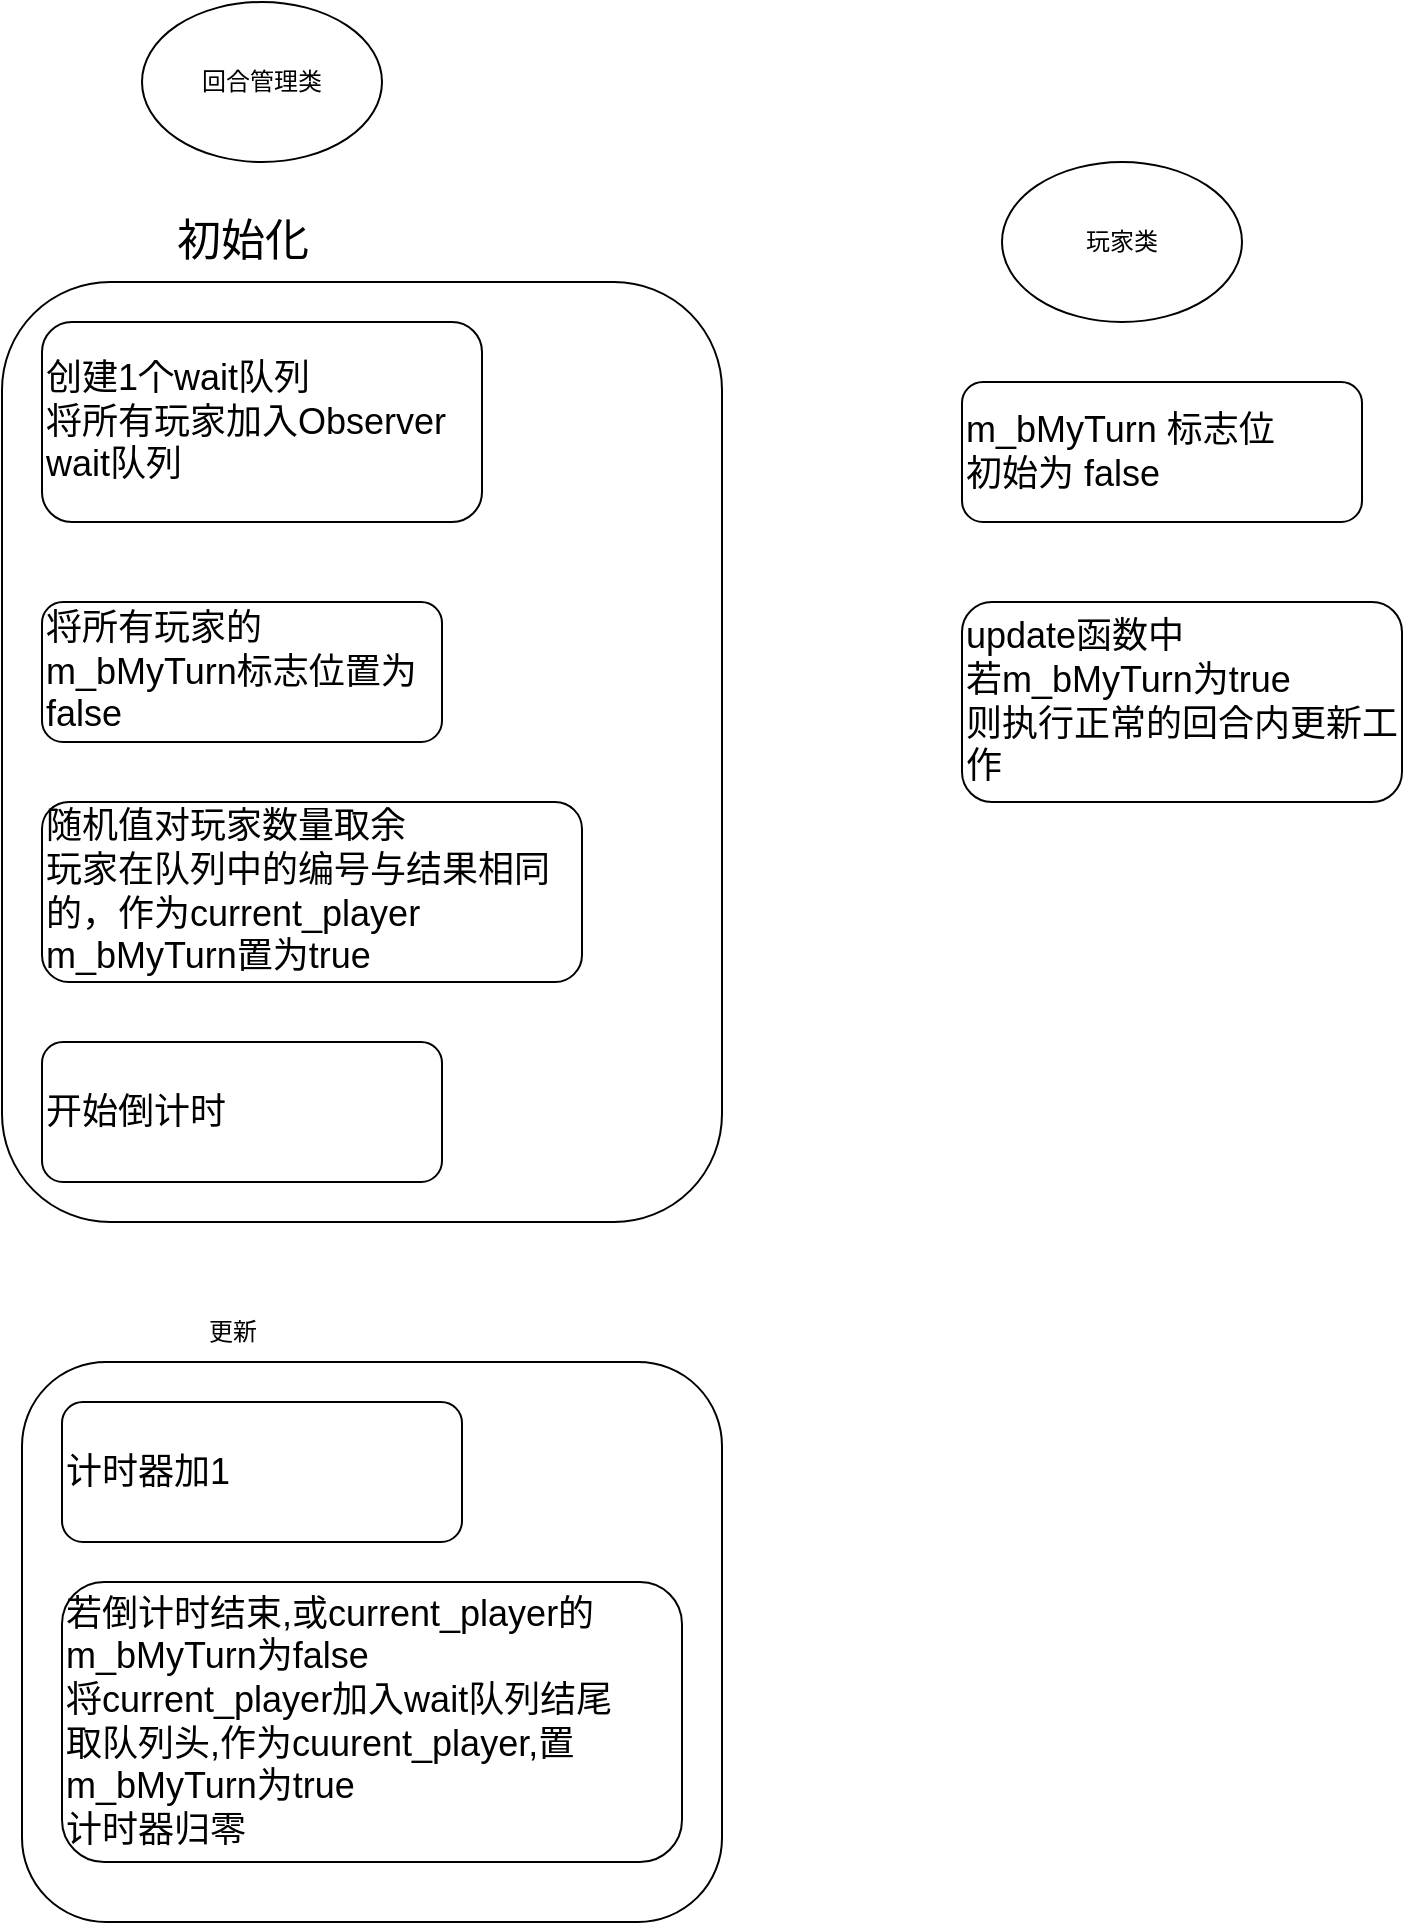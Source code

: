 <mxfile version="24.6.4" type="device">
  <diagram name="第 1 页" id="vcJsN9X2RdP99NHRuY0J">
    <mxGraphModel dx="864" dy="516" grid="1" gridSize="10" guides="1" tooltips="1" connect="1" arrows="1" fold="1" page="1" pageScale="1" pageWidth="827" pageHeight="1169" math="0" shadow="0">
      <root>
        <mxCell id="0" />
        <mxCell id="1" parent="0" />
        <mxCell id="Fs0TjwBJbksPh68TmBvu-14" value="" style="rounded=1;whiteSpace=wrap;html=1;" vertex="1" parent="1">
          <mxGeometry x="50" y="700" width="350" height="280" as="geometry" />
        </mxCell>
        <mxCell id="Fs0TjwBJbksPh68TmBvu-10" value="" style="rounded=1;whiteSpace=wrap;html=1;" vertex="1" parent="1">
          <mxGeometry x="40" y="160" width="360" height="470" as="geometry" />
        </mxCell>
        <mxCell id="Fs0TjwBJbksPh68TmBvu-1" value="回合管理类" style="ellipse;whiteSpace=wrap;html=1;" vertex="1" parent="1">
          <mxGeometry x="110" y="20" width="120" height="80" as="geometry" />
        </mxCell>
        <mxCell id="Fs0TjwBJbksPh68TmBvu-2" value="&lt;div&gt;创建1个&lt;span style=&quot;background-color: initial;&quot;&gt;wait队列&lt;/span&gt;&lt;/div&gt;将所有玩家加入Observer wait队列" style="rounded=1;whiteSpace=wrap;html=1;fontSize=18;align=left;" vertex="1" parent="1">
          <mxGeometry x="60" y="180" width="220" height="100" as="geometry" />
        </mxCell>
        <mxCell id="Fs0TjwBJbksPh68TmBvu-3" value="若倒计时结束,或current_player的m_bMyTurn为false&lt;div&gt;&lt;span style=&quot;background-color: initial;&quot;&gt;将current_player加入wait队列结尾&lt;/span&gt;&lt;br&gt;&lt;/div&gt;&lt;div&gt;取队列头,作为cuurent_player,置m_bMyTurn为true&lt;/div&gt;&lt;div&gt;计时器归零&lt;/div&gt;" style="rounded=1;whiteSpace=wrap;html=1;fontSize=18;align=left;" vertex="1" parent="1">
          <mxGeometry x="70" y="810" width="310" height="140" as="geometry" />
        </mxCell>
        <mxCell id="Fs0TjwBJbksPh68TmBvu-4" value="将所有玩家的m_bMyTurn标志位置为false" style="rounded=1;whiteSpace=wrap;html=1;fontSize=18;align=left;" vertex="1" parent="1">
          <mxGeometry x="60" y="320" width="200" height="70" as="geometry" />
        </mxCell>
        <mxCell id="Fs0TjwBJbksPh68TmBvu-5" value="玩家类" style="ellipse;whiteSpace=wrap;html=1;" vertex="1" parent="1">
          <mxGeometry x="540" y="100" width="120" height="80" as="geometry" />
        </mxCell>
        <mxCell id="Fs0TjwBJbksPh68TmBvu-6" value="m_bMyTurn 标志位&lt;div&gt;初始为 false&lt;/div&gt;" style="rounded=1;whiteSpace=wrap;html=1;fontSize=18;align=left;" vertex="1" parent="1">
          <mxGeometry x="520" y="210" width="200" height="70" as="geometry" />
        </mxCell>
        <mxCell id="Fs0TjwBJbksPh68TmBvu-7" value="随机值对玩家数量取余&lt;div&gt;玩家在队列中的编号与结果相同的，作为current_player&lt;/div&gt;&lt;div&gt;m_bMyTurn置为true&lt;/div&gt;" style="rounded=1;whiteSpace=wrap;html=1;fontSize=18;align=left;" vertex="1" parent="1">
          <mxGeometry x="60" y="420" width="270" height="90" as="geometry" />
        </mxCell>
        <mxCell id="Fs0TjwBJbksPh68TmBvu-8" value="update函数中&lt;div&gt;若m_bMyTurn为true&lt;/div&gt;&lt;div&gt;则执行正常的回合内更新工作&lt;/div&gt;" style="rounded=1;whiteSpace=wrap;html=1;fontSize=18;align=left;" vertex="1" parent="1">
          <mxGeometry x="520" y="320" width="220" height="100" as="geometry" />
        </mxCell>
        <mxCell id="Fs0TjwBJbksPh68TmBvu-9" value="开始倒计时" style="rounded=1;whiteSpace=wrap;html=1;fontSize=18;align=left;" vertex="1" parent="1">
          <mxGeometry x="60" y="540" width="200" height="70" as="geometry" />
        </mxCell>
        <mxCell id="Fs0TjwBJbksPh68TmBvu-11" value="&lt;font style=&quot;font-size: 22px;&quot;&gt;初始化&lt;/font&gt;" style="text;html=1;align=center;verticalAlign=middle;resizable=0;points=[];autosize=1;strokeColor=none;fillColor=none;" vertex="1" parent="1">
          <mxGeometry x="115" y="120" width="90" height="40" as="geometry" />
        </mxCell>
        <mxCell id="Fs0TjwBJbksPh68TmBvu-12" value="更新" style="text;html=1;align=center;verticalAlign=middle;resizable=0;points=[];autosize=1;strokeColor=none;fillColor=none;" vertex="1" parent="1">
          <mxGeometry x="130" y="670" width="50" height="30" as="geometry" />
        </mxCell>
        <mxCell id="Fs0TjwBJbksPh68TmBvu-13" value="计时器加1" style="rounded=1;whiteSpace=wrap;html=1;fontSize=18;align=left;" vertex="1" parent="1">
          <mxGeometry x="70" y="720" width="200" height="70" as="geometry" />
        </mxCell>
      </root>
    </mxGraphModel>
  </diagram>
</mxfile>
